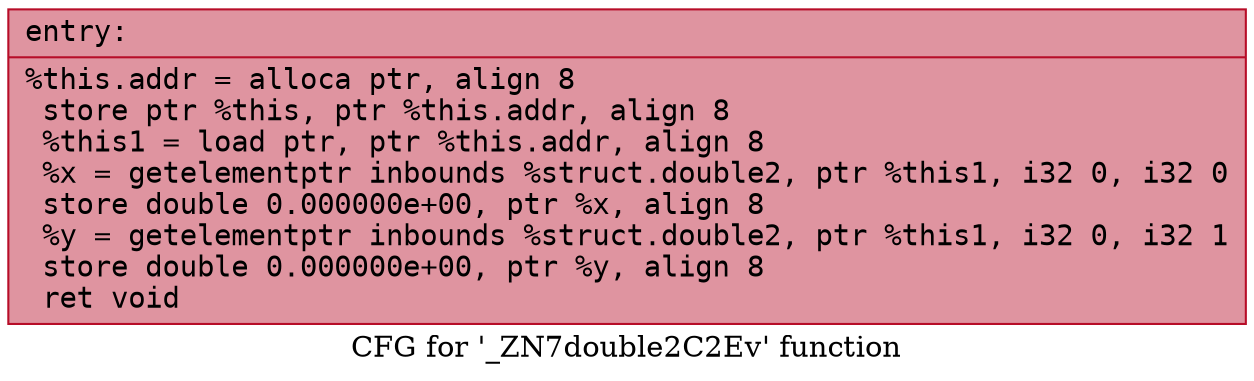 digraph "CFG for '_ZN7double2C2Ev' function" {
	label="CFG for '_ZN7double2C2Ev' function";

	Node0x5561607c61a0 [shape=record,color="#b70d28ff", style=filled, fillcolor="#b70d2870" fontname="Courier",label="{entry:\l|  %this.addr = alloca ptr, align 8\l  store ptr %this, ptr %this.addr, align 8\l  %this1 = load ptr, ptr %this.addr, align 8\l  %x = getelementptr inbounds %struct.double2, ptr %this1, i32 0, i32 0\l  store double 0.000000e+00, ptr %x, align 8\l  %y = getelementptr inbounds %struct.double2, ptr %this1, i32 0, i32 1\l  store double 0.000000e+00, ptr %y, align 8\l  ret void\l}"];
}
